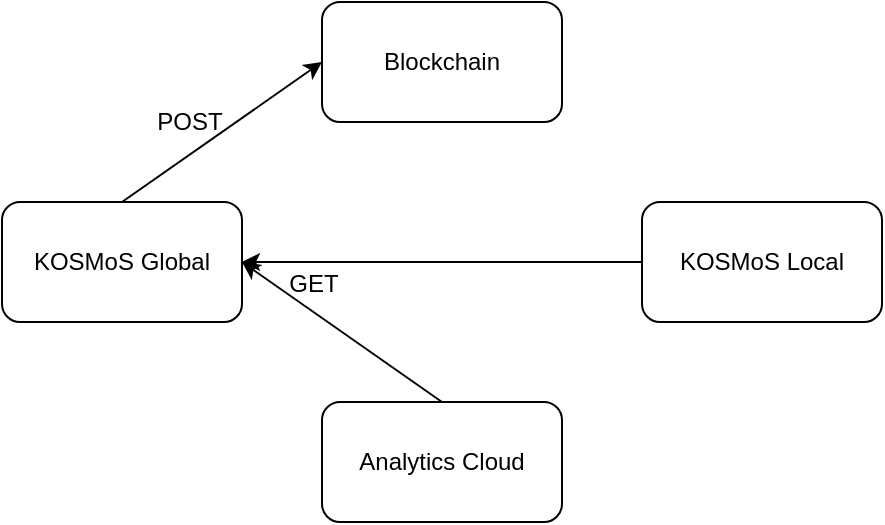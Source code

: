 <mxfile version="12.7.1" type="device"><diagram id="gp72111uXSs_ZfOjl7vi" name="Page-1"><mxGraphModel dx="1422" dy="926" grid="1" gridSize="10" guides="1" tooltips="1" connect="1" arrows="1" fold="1" page="1" pageScale="1" pageWidth="850" pageHeight="1100" math="0" shadow="0"><root><mxCell id="0"/><mxCell id="1" parent="0"/><mxCell id="FDtzc6XoNFnc1G0duEbf-1" value="Blockchain" style="rounded=1;whiteSpace=wrap;html=1;" vertex="1" parent="1"><mxGeometry x="320" y="20" width="120" height="60" as="geometry"/></mxCell><mxCell id="FDtzc6XoNFnc1G0duEbf-2" value="KOSMoS Global" style="rounded=1;whiteSpace=wrap;html=1;" vertex="1" parent="1"><mxGeometry x="160" y="120" width="120" height="60" as="geometry"/></mxCell><mxCell id="FDtzc6XoNFnc1G0duEbf-3" value="Analytics Cloud" style="rounded=1;whiteSpace=wrap;html=1;" vertex="1" parent="1"><mxGeometry x="320" y="220" width="120" height="60" as="geometry"/></mxCell><mxCell id="FDtzc6XoNFnc1G0duEbf-4" value="KOSMoS Local" style="rounded=1;whiteSpace=wrap;html=1;" vertex="1" parent="1"><mxGeometry x="480" y="120" width="120" height="60" as="geometry"/></mxCell><mxCell id="FDtzc6XoNFnc1G0duEbf-7" value="" style="endArrow=classic;html=1;entryX=0;entryY=0.5;entryDx=0;entryDy=0;exitX=0.5;exitY=0;exitDx=0;exitDy=0;" edge="1" parent="1" source="FDtzc6XoNFnc1G0duEbf-2" target="FDtzc6XoNFnc1G0duEbf-1"><mxGeometry width="50" height="50" relative="1" as="geometry"><mxPoint x="160" y="350" as="sourcePoint"/><mxPoint x="210" y="300" as="targetPoint"/></mxGeometry></mxCell><mxCell id="FDtzc6XoNFnc1G0duEbf-8" value="" style="endArrow=classic;html=1;entryX=1;entryY=0.5;entryDx=0;entryDy=0;exitX=0;exitY=0.5;exitDx=0;exitDy=0;" edge="1" parent="1" source="FDtzc6XoNFnc1G0duEbf-4" target="FDtzc6XoNFnc1G0duEbf-2"><mxGeometry width="50" height="50" relative="1" as="geometry"><mxPoint x="160" y="350" as="sourcePoint"/><mxPoint x="210" y="300" as="targetPoint"/></mxGeometry></mxCell><mxCell id="FDtzc6XoNFnc1G0duEbf-9" value="" style="endArrow=classic;html=1;entryX=1;entryY=0.5;entryDx=0;entryDy=0;exitX=0.5;exitY=0;exitDx=0;exitDy=0;" edge="1" parent="1" source="FDtzc6XoNFnc1G0duEbf-3" target="FDtzc6XoNFnc1G0duEbf-2"><mxGeometry width="50" height="50" relative="1" as="geometry"><mxPoint x="230" y="270" as="sourcePoint"/><mxPoint x="280" y="220" as="targetPoint"/></mxGeometry></mxCell><mxCell id="FDtzc6XoNFnc1G0duEbf-10" value="GET" style="text;html=1;strokeColor=none;fillColor=none;align=center;verticalAlign=middle;whiteSpace=wrap;rounded=0;" vertex="1" parent="1"><mxGeometry x="296" y="151" width="40" height="20" as="geometry"/></mxCell><mxCell id="FDtzc6XoNFnc1G0duEbf-11" value="POST" style="text;html=1;strokeColor=none;fillColor=none;align=center;verticalAlign=middle;whiteSpace=wrap;rounded=0;" vertex="1" parent="1"><mxGeometry x="234" y="70" width="40" height="20" as="geometry"/></mxCell></root></mxGraphModel></diagram></mxfile>